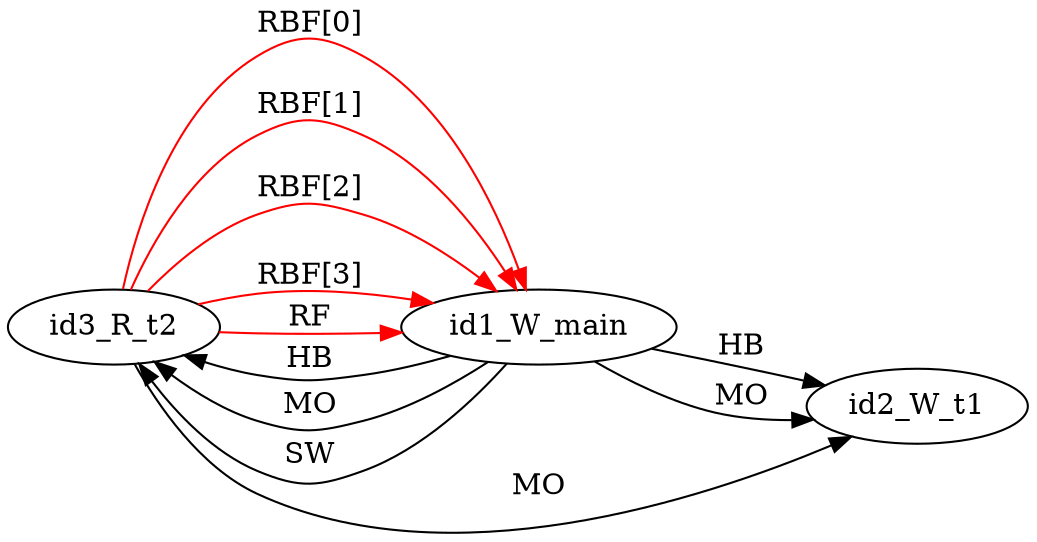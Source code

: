 digraph memory_model {
rankdir=LR;
id3_R_t2 -> id1_W_main [label = "RBF[0]", color="red"];
id3_R_t2 -> id1_W_main [label = "RBF[1]", color="red"];
id3_R_t2 -> id1_W_main [label = "RBF[2]", color="red"];
id3_R_t2 -> id1_W_main [label = "RBF[3]", color="red"];
id3_R_t2 -> id1_W_main [label = "RF", color="red"];
id1_W_main -> id2_W_t1 [label = "HB", color="black"];
id1_W_main -> id3_R_t2 [label = "HB", color="black"];
id1_W_main -> id2_W_t1 [label = "MO", color="black"];
id1_W_main -> id3_R_t2 [label = "MO", color="black"];
id3_R_t2 -> id2_W_t1 [label = "MO", color="black"];
id1_W_main -> id3_R_t2 [label = "SW", color="black"];
}
